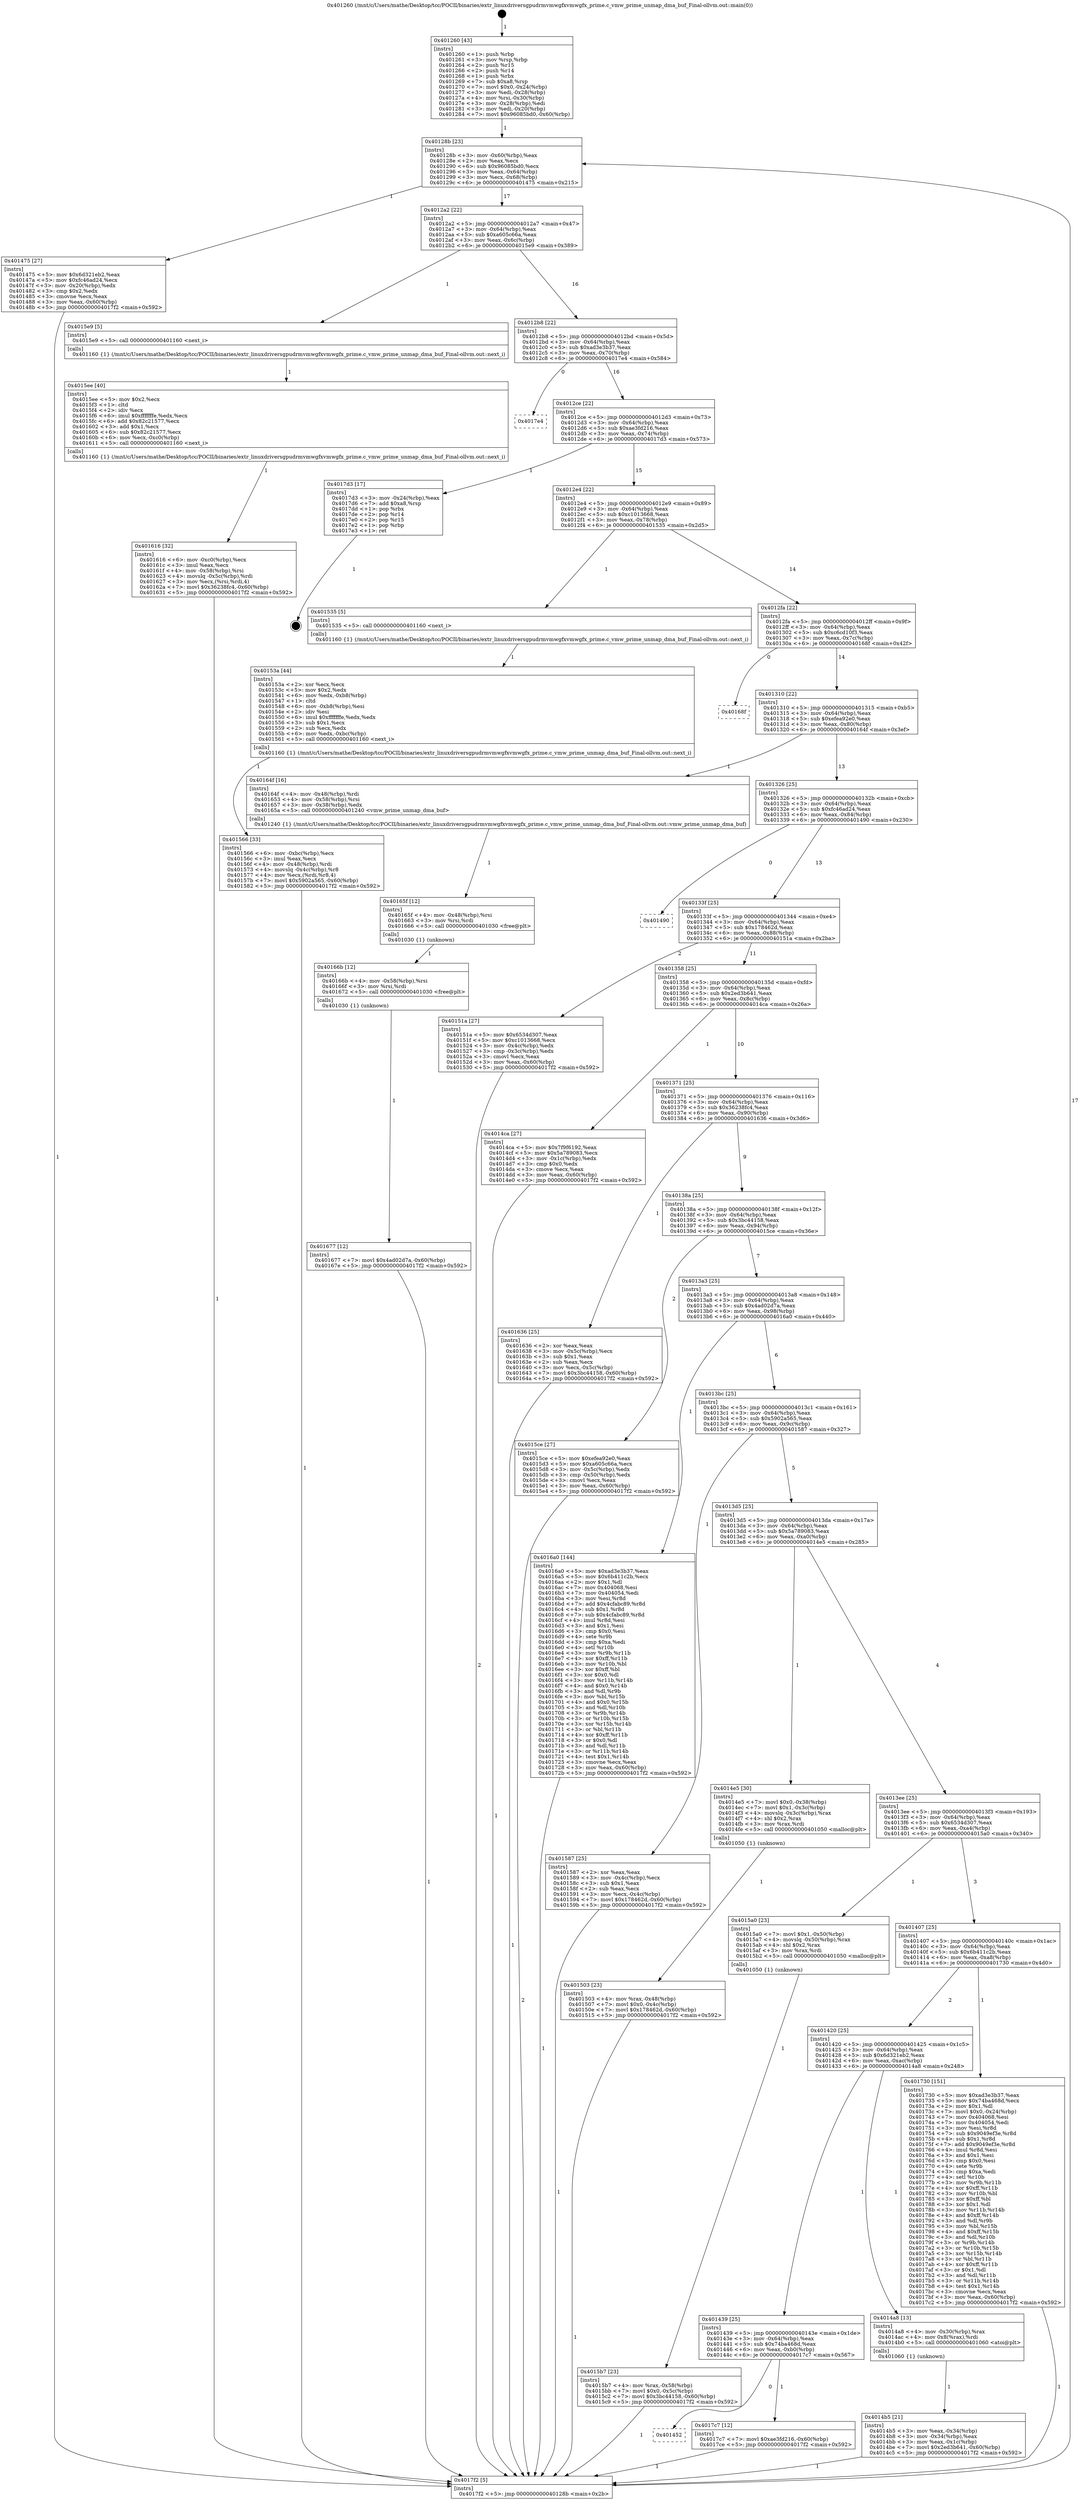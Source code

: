 digraph "0x401260" {
  label = "0x401260 (/mnt/c/Users/mathe/Desktop/tcc/POCII/binaries/extr_linuxdriversgpudrmvmwgfxvmwgfx_prime.c_vmw_prime_unmap_dma_buf_Final-ollvm.out::main(0))"
  labelloc = "t"
  node[shape=record]

  Entry [label="",width=0.3,height=0.3,shape=circle,fillcolor=black,style=filled]
  "0x40128b" [label="{
     0x40128b [23]\l
     | [instrs]\l
     &nbsp;&nbsp;0x40128b \<+3\>: mov -0x60(%rbp),%eax\l
     &nbsp;&nbsp;0x40128e \<+2\>: mov %eax,%ecx\l
     &nbsp;&nbsp;0x401290 \<+6\>: sub $0x96085bd0,%ecx\l
     &nbsp;&nbsp;0x401296 \<+3\>: mov %eax,-0x64(%rbp)\l
     &nbsp;&nbsp;0x401299 \<+3\>: mov %ecx,-0x68(%rbp)\l
     &nbsp;&nbsp;0x40129c \<+6\>: je 0000000000401475 \<main+0x215\>\l
  }"]
  "0x401475" [label="{
     0x401475 [27]\l
     | [instrs]\l
     &nbsp;&nbsp;0x401475 \<+5\>: mov $0x6d321eb2,%eax\l
     &nbsp;&nbsp;0x40147a \<+5\>: mov $0xfc46ad24,%ecx\l
     &nbsp;&nbsp;0x40147f \<+3\>: mov -0x20(%rbp),%edx\l
     &nbsp;&nbsp;0x401482 \<+3\>: cmp $0x2,%edx\l
     &nbsp;&nbsp;0x401485 \<+3\>: cmovne %ecx,%eax\l
     &nbsp;&nbsp;0x401488 \<+3\>: mov %eax,-0x60(%rbp)\l
     &nbsp;&nbsp;0x40148b \<+5\>: jmp 00000000004017f2 \<main+0x592\>\l
  }"]
  "0x4012a2" [label="{
     0x4012a2 [22]\l
     | [instrs]\l
     &nbsp;&nbsp;0x4012a2 \<+5\>: jmp 00000000004012a7 \<main+0x47\>\l
     &nbsp;&nbsp;0x4012a7 \<+3\>: mov -0x64(%rbp),%eax\l
     &nbsp;&nbsp;0x4012aa \<+5\>: sub $0xa605c66a,%eax\l
     &nbsp;&nbsp;0x4012af \<+3\>: mov %eax,-0x6c(%rbp)\l
     &nbsp;&nbsp;0x4012b2 \<+6\>: je 00000000004015e9 \<main+0x389\>\l
  }"]
  "0x4017f2" [label="{
     0x4017f2 [5]\l
     | [instrs]\l
     &nbsp;&nbsp;0x4017f2 \<+5\>: jmp 000000000040128b \<main+0x2b\>\l
  }"]
  "0x401260" [label="{
     0x401260 [43]\l
     | [instrs]\l
     &nbsp;&nbsp;0x401260 \<+1\>: push %rbp\l
     &nbsp;&nbsp;0x401261 \<+3\>: mov %rsp,%rbp\l
     &nbsp;&nbsp;0x401264 \<+2\>: push %r15\l
     &nbsp;&nbsp;0x401266 \<+2\>: push %r14\l
     &nbsp;&nbsp;0x401268 \<+1\>: push %rbx\l
     &nbsp;&nbsp;0x401269 \<+7\>: sub $0xa8,%rsp\l
     &nbsp;&nbsp;0x401270 \<+7\>: movl $0x0,-0x24(%rbp)\l
     &nbsp;&nbsp;0x401277 \<+3\>: mov %edi,-0x28(%rbp)\l
     &nbsp;&nbsp;0x40127a \<+4\>: mov %rsi,-0x30(%rbp)\l
     &nbsp;&nbsp;0x40127e \<+3\>: mov -0x28(%rbp),%edi\l
     &nbsp;&nbsp;0x401281 \<+3\>: mov %edi,-0x20(%rbp)\l
     &nbsp;&nbsp;0x401284 \<+7\>: movl $0x96085bd0,-0x60(%rbp)\l
  }"]
  Exit [label="",width=0.3,height=0.3,shape=circle,fillcolor=black,style=filled,peripheries=2]
  "0x4015e9" [label="{
     0x4015e9 [5]\l
     | [instrs]\l
     &nbsp;&nbsp;0x4015e9 \<+5\>: call 0000000000401160 \<next_i\>\l
     | [calls]\l
     &nbsp;&nbsp;0x401160 \{1\} (/mnt/c/Users/mathe/Desktop/tcc/POCII/binaries/extr_linuxdriversgpudrmvmwgfxvmwgfx_prime.c_vmw_prime_unmap_dma_buf_Final-ollvm.out::next_i)\l
  }"]
  "0x4012b8" [label="{
     0x4012b8 [22]\l
     | [instrs]\l
     &nbsp;&nbsp;0x4012b8 \<+5\>: jmp 00000000004012bd \<main+0x5d\>\l
     &nbsp;&nbsp;0x4012bd \<+3\>: mov -0x64(%rbp),%eax\l
     &nbsp;&nbsp;0x4012c0 \<+5\>: sub $0xad3e3b37,%eax\l
     &nbsp;&nbsp;0x4012c5 \<+3\>: mov %eax,-0x70(%rbp)\l
     &nbsp;&nbsp;0x4012c8 \<+6\>: je 00000000004017e4 \<main+0x584\>\l
  }"]
  "0x401452" [label="{
     0x401452\l
  }", style=dashed]
  "0x4017e4" [label="{
     0x4017e4\l
  }", style=dashed]
  "0x4012ce" [label="{
     0x4012ce [22]\l
     | [instrs]\l
     &nbsp;&nbsp;0x4012ce \<+5\>: jmp 00000000004012d3 \<main+0x73\>\l
     &nbsp;&nbsp;0x4012d3 \<+3\>: mov -0x64(%rbp),%eax\l
     &nbsp;&nbsp;0x4012d6 \<+5\>: sub $0xae3fd216,%eax\l
     &nbsp;&nbsp;0x4012db \<+3\>: mov %eax,-0x74(%rbp)\l
     &nbsp;&nbsp;0x4012de \<+6\>: je 00000000004017d3 \<main+0x573\>\l
  }"]
  "0x4017c7" [label="{
     0x4017c7 [12]\l
     | [instrs]\l
     &nbsp;&nbsp;0x4017c7 \<+7\>: movl $0xae3fd216,-0x60(%rbp)\l
     &nbsp;&nbsp;0x4017ce \<+5\>: jmp 00000000004017f2 \<main+0x592\>\l
  }"]
  "0x4017d3" [label="{
     0x4017d3 [17]\l
     | [instrs]\l
     &nbsp;&nbsp;0x4017d3 \<+3\>: mov -0x24(%rbp),%eax\l
     &nbsp;&nbsp;0x4017d6 \<+7\>: add $0xa8,%rsp\l
     &nbsp;&nbsp;0x4017dd \<+1\>: pop %rbx\l
     &nbsp;&nbsp;0x4017de \<+2\>: pop %r14\l
     &nbsp;&nbsp;0x4017e0 \<+2\>: pop %r15\l
     &nbsp;&nbsp;0x4017e2 \<+1\>: pop %rbp\l
     &nbsp;&nbsp;0x4017e3 \<+1\>: ret\l
  }"]
  "0x4012e4" [label="{
     0x4012e4 [22]\l
     | [instrs]\l
     &nbsp;&nbsp;0x4012e4 \<+5\>: jmp 00000000004012e9 \<main+0x89\>\l
     &nbsp;&nbsp;0x4012e9 \<+3\>: mov -0x64(%rbp),%eax\l
     &nbsp;&nbsp;0x4012ec \<+5\>: sub $0xc1013668,%eax\l
     &nbsp;&nbsp;0x4012f1 \<+3\>: mov %eax,-0x78(%rbp)\l
     &nbsp;&nbsp;0x4012f4 \<+6\>: je 0000000000401535 \<main+0x2d5\>\l
  }"]
  "0x401677" [label="{
     0x401677 [12]\l
     | [instrs]\l
     &nbsp;&nbsp;0x401677 \<+7\>: movl $0x4ad02d7a,-0x60(%rbp)\l
     &nbsp;&nbsp;0x40167e \<+5\>: jmp 00000000004017f2 \<main+0x592\>\l
  }"]
  "0x401535" [label="{
     0x401535 [5]\l
     | [instrs]\l
     &nbsp;&nbsp;0x401535 \<+5\>: call 0000000000401160 \<next_i\>\l
     | [calls]\l
     &nbsp;&nbsp;0x401160 \{1\} (/mnt/c/Users/mathe/Desktop/tcc/POCII/binaries/extr_linuxdriversgpudrmvmwgfxvmwgfx_prime.c_vmw_prime_unmap_dma_buf_Final-ollvm.out::next_i)\l
  }"]
  "0x4012fa" [label="{
     0x4012fa [22]\l
     | [instrs]\l
     &nbsp;&nbsp;0x4012fa \<+5\>: jmp 00000000004012ff \<main+0x9f\>\l
     &nbsp;&nbsp;0x4012ff \<+3\>: mov -0x64(%rbp),%eax\l
     &nbsp;&nbsp;0x401302 \<+5\>: sub $0xc6cd10f3,%eax\l
     &nbsp;&nbsp;0x401307 \<+3\>: mov %eax,-0x7c(%rbp)\l
     &nbsp;&nbsp;0x40130a \<+6\>: je 000000000040168f \<main+0x42f\>\l
  }"]
  "0x40166b" [label="{
     0x40166b [12]\l
     | [instrs]\l
     &nbsp;&nbsp;0x40166b \<+4\>: mov -0x58(%rbp),%rsi\l
     &nbsp;&nbsp;0x40166f \<+3\>: mov %rsi,%rdi\l
     &nbsp;&nbsp;0x401672 \<+5\>: call 0000000000401030 \<free@plt\>\l
     | [calls]\l
     &nbsp;&nbsp;0x401030 \{1\} (unknown)\l
  }"]
  "0x40168f" [label="{
     0x40168f\l
  }", style=dashed]
  "0x401310" [label="{
     0x401310 [22]\l
     | [instrs]\l
     &nbsp;&nbsp;0x401310 \<+5\>: jmp 0000000000401315 \<main+0xb5\>\l
     &nbsp;&nbsp;0x401315 \<+3\>: mov -0x64(%rbp),%eax\l
     &nbsp;&nbsp;0x401318 \<+5\>: sub $0xefea92e0,%eax\l
     &nbsp;&nbsp;0x40131d \<+3\>: mov %eax,-0x80(%rbp)\l
     &nbsp;&nbsp;0x401320 \<+6\>: je 000000000040164f \<main+0x3ef\>\l
  }"]
  "0x40165f" [label="{
     0x40165f [12]\l
     | [instrs]\l
     &nbsp;&nbsp;0x40165f \<+4\>: mov -0x48(%rbp),%rsi\l
     &nbsp;&nbsp;0x401663 \<+3\>: mov %rsi,%rdi\l
     &nbsp;&nbsp;0x401666 \<+5\>: call 0000000000401030 \<free@plt\>\l
     | [calls]\l
     &nbsp;&nbsp;0x401030 \{1\} (unknown)\l
  }"]
  "0x40164f" [label="{
     0x40164f [16]\l
     | [instrs]\l
     &nbsp;&nbsp;0x40164f \<+4\>: mov -0x48(%rbp),%rdi\l
     &nbsp;&nbsp;0x401653 \<+4\>: mov -0x58(%rbp),%rsi\l
     &nbsp;&nbsp;0x401657 \<+3\>: mov -0x38(%rbp),%edx\l
     &nbsp;&nbsp;0x40165a \<+5\>: call 0000000000401240 \<vmw_prime_unmap_dma_buf\>\l
     | [calls]\l
     &nbsp;&nbsp;0x401240 \{1\} (/mnt/c/Users/mathe/Desktop/tcc/POCII/binaries/extr_linuxdriversgpudrmvmwgfxvmwgfx_prime.c_vmw_prime_unmap_dma_buf_Final-ollvm.out::vmw_prime_unmap_dma_buf)\l
  }"]
  "0x401326" [label="{
     0x401326 [25]\l
     | [instrs]\l
     &nbsp;&nbsp;0x401326 \<+5\>: jmp 000000000040132b \<main+0xcb\>\l
     &nbsp;&nbsp;0x40132b \<+3\>: mov -0x64(%rbp),%eax\l
     &nbsp;&nbsp;0x40132e \<+5\>: sub $0xfc46ad24,%eax\l
     &nbsp;&nbsp;0x401333 \<+6\>: mov %eax,-0x84(%rbp)\l
     &nbsp;&nbsp;0x401339 \<+6\>: je 0000000000401490 \<main+0x230\>\l
  }"]
  "0x401616" [label="{
     0x401616 [32]\l
     | [instrs]\l
     &nbsp;&nbsp;0x401616 \<+6\>: mov -0xc0(%rbp),%ecx\l
     &nbsp;&nbsp;0x40161c \<+3\>: imul %eax,%ecx\l
     &nbsp;&nbsp;0x40161f \<+4\>: mov -0x58(%rbp),%rsi\l
     &nbsp;&nbsp;0x401623 \<+4\>: movslq -0x5c(%rbp),%rdi\l
     &nbsp;&nbsp;0x401627 \<+3\>: mov %ecx,(%rsi,%rdi,4)\l
     &nbsp;&nbsp;0x40162a \<+7\>: movl $0x36238fc4,-0x60(%rbp)\l
     &nbsp;&nbsp;0x401631 \<+5\>: jmp 00000000004017f2 \<main+0x592\>\l
  }"]
  "0x401490" [label="{
     0x401490\l
  }", style=dashed]
  "0x40133f" [label="{
     0x40133f [25]\l
     | [instrs]\l
     &nbsp;&nbsp;0x40133f \<+5\>: jmp 0000000000401344 \<main+0xe4\>\l
     &nbsp;&nbsp;0x401344 \<+3\>: mov -0x64(%rbp),%eax\l
     &nbsp;&nbsp;0x401347 \<+5\>: sub $0x178462d,%eax\l
     &nbsp;&nbsp;0x40134c \<+6\>: mov %eax,-0x88(%rbp)\l
     &nbsp;&nbsp;0x401352 \<+6\>: je 000000000040151a \<main+0x2ba\>\l
  }"]
  "0x4015ee" [label="{
     0x4015ee [40]\l
     | [instrs]\l
     &nbsp;&nbsp;0x4015ee \<+5\>: mov $0x2,%ecx\l
     &nbsp;&nbsp;0x4015f3 \<+1\>: cltd\l
     &nbsp;&nbsp;0x4015f4 \<+2\>: idiv %ecx\l
     &nbsp;&nbsp;0x4015f6 \<+6\>: imul $0xfffffffe,%edx,%ecx\l
     &nbsp;&nbsp;0x4015fc \<+6\>: add $0x82c21577,%ecx\l
     &nbsp;&nbsp;0x401602 \<+3\>: add $0x1,%ecx\l
     &nbsp;&nbsp;0x401605 \<+6\>: sub $0x82c21577,%ecx\l
     &nbsp;&nbsp;0x40160b \<+6\>: mov %ecx,-0xc0(%rbp)\l
     &nbsp;&nbsp;0x401611 \<+5\>: call 0000000000401160 \<next_i\>\l
     | [calls]\l
     &nbsp;&nbsp;0x401160 \{1\} (/mnt/c/Users/mathe/Desktop/tcc/POCII/binaries/extr_linuxdriversgpudrmvmwgfxvmwgfx_prime.c_vmw_prime_unmap_dma_buf_Final-ollvm.out::next_i)\l
  }"]
  "0x40151a" [label="{
     0x40151a [27]\l
     | [instrs]\l
     &nbsp;&nbsp;0x40151a \<+5\>: mov $0x6534d307,%eax\l
     &nbsp;&nbsp;0x40151f \<+5\>: mov $0xc1013668,%ecx\l
     &nbsp;&nbsp;0x401524 \<+3\>: mov -0x4c(%rbp),%edx\l
     &nbsp;&nbsp;0x401527 \<+3\>: cmp -0x3c(%rbp),%edx\l
     &nbsp;&nbsp;0x40152a \<+3\>: cmovl %ecx,%eax\l
     &nbsp;&nbsp;0x40152d \<+3\>: mov %eax,-0x60(%rbp)\l
     &nbsp;&nbsp;0x401530 \<+5\>: jmp 00000000004017f2 \<main+0x592\>\l
  }"]
  "0x401358" [label="{
     0x401358 [25]\l
     | [instrs]\l
     &nbsp;&nbsp;0x401358 \<+5\>: jmp 000000000040135d \<main+0xfd\>\l
     &nbsp;&nbsp;0x40135d \<+3\>: mov -0x64(%rbp),%eax\l
     &nbsp;&nbsp;0x401360 \<+5\>: sub $0x2ed3b641,%eax\l
     &nbsp;&nbsp;0x401365 \<+6\>: mov %eax,-0x8c(%rbp)\l
     &nbsp;&nbsp;0x40136b \<+6\>: je 00000000004014ca \<main+0x26a\>\l
  }"]
  "0x4015b7" [label="{
     0x4015b7 [23]\l
     | [instrs]\l
     &nbsp;&nbsp;0x4015b7 \<+4\>: mov %rax,-0x58(%rbp)\l
     &nbsp;&nbsp;0x4015bb \<+7\>: movl $0x0,-0x5c(%rbp)\l
     &nbsp;&nbsp;0x4015c2 \<+7\>: movl $0x3bc44158,-0x60(%rbp)\l
     &nbsp;&nbsp;0x4015c9 \<+5\>: jmp 00000000004017f2 \<main+0x592\>\l
  }"]
  "0x4014ca" [label="{
     0x4014ca [27]\l
     | [instrs]\l
     &nbsp;&nbsp;0x4014ca \<+5\>: mov $0x7f9f6192,%eax\l
     &nbsp;&nbsp;0x4014cf \<+5\>: mov $0x5a789083,%ecx\l
     &nbsp;&nbsp;0x4014d4 \<+3\>: mov -0x1c(%rbp),%edx\l
     &nbsp;&nbsp;0x4014d7 \<+3\>: cmp $0x0,%edx\l
     &nbsp;&nbsp;0x4014da \<+3\>: cmove %ecx,%eax\l
     &nbsp;&nbsp;0x4014dd \<+3\>: mov %eax,-0x60(%rbp)\l
     &nbsp;&nbsp;0x4014e0 \<+5\>: jmp 00000000004017f2 \<main+0x592\>\l
  }"]
  "0x401371" [label="{
     0x401371 [25]\l
     | [instrs]\l
     &nbsp;&nbsp;0x401371 \<+5\>: jmp 0000000000401376 \<main+0x116\>\l
     &nbsp;&nbsp;0x401376 \<+3\>: mov -0x64(%rbp),%eax\l
     &nbsp;&nbsp;0x401379 \<+5\>: sub $0x36238fc4,%eax\l
     &nbsp;&nbsp;0x40137e \<+6\>: mov %eax,-0x90(%rbp)\l
     &nbsp;&nbsp;0x401384 \<+6\>: je 0000000000401636 \<main+0x3d6\>\l
  }"]
  "0x401566" [label="{
     0x401566 [33]\l
     | [instrs]\l
     &nbsp;&nbsp;0x401566 \<+6\>: mov -0xbc(%rbp),%ecx\l
     &nbsp;&nbsp;0x40156c \<+3\>: imul %eax,%ecx\l
     &nbsp;&nbsp;0x40156f \<+4\>: mov -0x48(%rbp),%rdi\l
     &nbsp;&nbsp;0x401573 \<+4\>: movslq -0x4c(%rbp),%r8\l
     &nbsp;&nbsp;0x401577 \<+4\>: mov %ecx,(%rdi,%r8,4)\l
     &nbsp;&nbsp;0x40157b \<+7\>: movl $0x5902a565,-0x60(%rbp)\l
     &nbsp;&nbsp;0x401582 \<+5\>: jmp 00000000004017f2 \<main+0x592\>\l
  }"]
  "0x401636" [label="{
     0x401636 [25]\l
     | [instrs]\l
     &nbsp;&nbsp;0x401636 \<+2\>: xor %eax,%eax\l
     &nbsp;&nbsp;0x401638 \<+3\>: mov -0x5c(%rbp),%ecx\l
     &nbsp;&nbsp;0x40163b \<+3\>: sub $0x1,%eax\l
     &nbsp;&nbsp;0x40163e \<+2\>: sub %eax,%ecx\l
     &nbsp;&nbsp;0x401640 \<+3\>: mov %ecx,-0x5c(%rbp)\l
     &nbsp;&nbsp;0x401643 \<+7\>: movl $0x3bc44158,-0x60(%rbp)\l
     &nbsp;&nbsp;0x40164a \<+5\>: jmp 00000000004017f2 \<main+0x592\>\l
  }"]
  "0x40138a" [label="{
     0x40138a [25]\l
     | [instrs]\l
     &nbsp;&nbsp;0x40138a \<+5\>: jmp 000000000040138f \<main+0x12f\>\l
     &nbsp;&nbsp;0x40138f \<+3\>: mov -0x64(%rbp),%eax\l
     &nbsp;&nbsp;0x401392 \<+5\>: sub $0x3bc44158,%eax\l
     &nbsp;&nbsp;0x401397 \<+6\>: mov %eax,-0x94(%rbp)\l
     &nbsp;&nbsp;0x40139d \<+6\>: je 00000000004015ce \<main+0x36e\>\l
  }"]
  "0x40153a" [label="{
     0x40153a [44]\l
     | [instrs]\l
     &nbsp;&nbsp;0x40153a \<+2\>: xor %ecx,%ecx\l
     &nbsp;&nbsp;0x40153c \<+5\>: mov $0x2,%edx\l
     &nbsp;&nbsp;0x401541 \<+6\>: mov %edx,-0xb8(%rbp)\l
     &nbsp;&nbsp;0x401547 \<+1\>: cltd\l
     &nbsp;&nbsp;0x401548 \<+6\>: mov -0xb8(%rbp),%esi\l
     &nbsp;&nbsp;0x40154e \<+2\>: idiv %esi\l
     &nbsp;&nbsp;0x401550 \<+6\>: imul $0xfffffffe,%edx,%edx\l
     &nbsp;&nbsp;0x401556 \<+3\>: sub $0x1,%ecx\l
     &nbsp;&nbsp;0x401559 \<+2\>: sub %ecx,%edx\l
     &nbsp;&nbsp;0x40155b \<+6\>: mov %edx,-0xbc(%rbp)\l
     &nbsp;&nbsp;0x401561 \<+5\>: call 0000000000401160 \<next_i\>\l
     | [calls]\l
     &nbsp;&nbsp;0x401160 \{1\} (/mnt/c/Users/mathe/Desktop/tcc/POCII/binaries/extr_linuxdriversgpudrmvmwgfxvmwgfx_prime.c_vmw_prime_unmap_dma_buf_Final-ollvm.out::next_i)\l
  }"]
  "0x4015ce" [label="{
     0x4015ce [27]\l
     | [instrs]\l
     &nbsp;&nbsp;0x4015ce \<+5\>: mov $0xefea92e0,%eax\l
     &nbsp;&nbsp;0x4015d3 \<+5\>: mov $0xa605c66a,%ecx\l
     &nbsp;&nbsp;0x4015d8 \<+3\>: mov -0x5c(%rbp),%edx\l
     &nbsp;&nbsp;0x4015db \<+3\>: cmp -0x50(%rbp),%edx\l
     &nbsp;&nbsp;0x4015de \<+3\>: cmovl %ecx,%eax\l
     &nbsp;&nbsp;0x4015e1 \<+3\>: mov %eax,-0x60(%rbp)\l
     &nbsp;&nbsp;0x4015e4 \<+5\>: jmp 00000000004017f2 \<main+0x592\>\l
  }"]
  "0x4013a3" [label="{
     0x4013a3 [25]\l
     | [instrs]\l
     &nbsp;&nbsp;0x4013a3 \<+5\>: jmp 00000000004013a8 \<main+0x148\>\l
     &nbsp;&nbsp;0x4013a8 \<+3\>: mov -0x64(%rbp),%eax\l
     &nbsp;&nbsp;0x4013ab \<+5\>: sub $0x4ad02d7a,%eax\l
     &nbsp;&nbsp;0x4013b0 \<+6\>: mov %eax,-0x98(%rbp)\l
     &nbsp;&nbsp;0x4013b6 \<+6\>: je 00000000004016a0 \<main+0x440\>\l
  }"]
  "0x401503" [label="{
     0x401503 [23]\l
     | [instrs]\l
     &nbsp;&nbsp;0x401503 \<+4\>: mov %rax,-0x48(%rbp)\l
     &nbsp;&nbsp;0x401507 \<+7\>: movl $0x0,-0x4c(%rbp)\l
     &nbsp;&nbsp;0x40150e \<+7\>: movl $0x178462d,-0x60(%rbp)\l
     &nbsp;&nbsp;0x401515 \<+5\>: jmp 00000000004017f2 \<main+0x592\>\l
  }"]
  "0x4016a0" [label="{
     0x4016a0 [144]\l
     | [instrs]\l
     &nbsp;&nbsp;0x4016a0 \<+5\>: mov $0xad3e3b37,%eax\l
     &nbsp;&nbsp;0x4016a5 \<+5\>: mov $0x6b411c2b,%ecx\l
     &nbsp;&nbsp;0x4016aa \<+2\>: mov $0x1,%dl\l
     &nbsp;&nbsp;0x4016ac \<+7\>: mov 0x404068,%esi\l
     &nbsp;&nbsp;0x4016b3 \<+7\>: mov 0x404054,%edi\l
     &nbsp;&nbsp;0x4016ba \<+3\>: mov %esi,%r8d\l
     &nbsp;&nbsp;0x4016bd \<+7\>: add $0x4cfabc89,%r8d\l
     &nbsp;&nbsp;0x4016c4 \<+4\>: sub $0x1,%r8d\l
     &nbsp;&nbsp;0x4016c8 \<+7\>: sub $0x4cfabc89,%r8d\l
     &nbsp;&nbsp;0x4016cf \<+4\>: imul %r8d,%esi\l
     &nbsp;&nbsp;0x4016d3 \<+3\>: and $0x1,%esi\l
     &nbsp;&nbsp;0x4016d6 \<+3\>: cmp $0x0,%esi\l
     &nbsp;&nbsp;0x4016d9 \<+4\>: sete %r9b\l
     &nbsp;&nbsp;0x4016dd \<+3\>: cmp $0xa,%edi\l
     &nbsp;&nbsp;0x4016e0 \<+4\>: setl %r10b\l
     &nbsp;&nbsp;0x4016e4 \<+3\>: mov %r9b,%r11b\l
     &nbsp;&nbsp;0x4016e7 \<+4\>: xor $0xff,%r11b\l
     &nbsp;&nbsp;0x4016eb \<+3\>: mov %r10b,%bl\l
     &nbsp;&nbsp;0x4016ee \<+3\>: xor $0xff,%bl\l
     &nbsp;&nbsp;0x4016f1 \<+3\>: xor $0x0,%dl\l
     &nbsp;&nbsp;0x4016f4 \<+3\>: mov %r11b,%r14b\l
     &nbsp;&nbsp;0x4016f7 \<+4\>: and $0x0,%r14b\l
     &nbsp;&nbsp;0x4016fb \<+3\>: and %dl,%r9b\l
     &nbsp;&nbsp;0x4016fe \<+3\>: mov %bl,%r15b\l
     &nbsp;&nbsp;0x401701 \<+4\>: and $0x0,%r15b\l
     &nbsp;&nbsp;0x401705 \<+3\>: and %dl,%r10b\l
     &nbsp;&nbsp;0x401708 \<+3\>: or %r9b,%r14b\l
     &nbsp;&nbsp;0x40170b \<+3\>: or %r10b,%r15b\l
     &nbsp;&nbsp;0x40170e \<+3\>: xor %r15b,%r14b\l
     &nbsp;&nbsp;0x401711 \<+3\>: or %bl,%r11b\l
     &nbsp;&nbsp;0x401714 \<+4\>: xor $0xff,%r11b\l
     &nbsp;&nbsp;0x401718 \<+3\>: or $0x0,%dl\l
     &nbsp;&nbsp;0x40171b \<+3\>: and %dl,%r11b\l
     &nbsp;&nbsp;0x40171e \<+3\>: or %r11b,%r14b\l
     &nbsp;&nbsp;0x401721 \<+4\>: test $0x1,%r14b\l
     &nbsp;&nbsp;0x401725 \<+3\>: cmovne %ecx,%eax\l
     &nbsp;&nbsp;0x401728 \<+3\>: mov %eax,-0x60(%rbp)\l
     &nbsp;&nbsp;0x40172b \<+5\>: jmp 00000000004017f2 \<main+0x592\>\l
  }"]
  "0x4013bc" [label="{
     0x4013bc [25]\l
     | [instrs]\l
     &nbsp;&nbsp;0x4013bc \<+5\>: jmp 00000000004013c1 \<main+0x161\>\l
     &nbsp;&nbsp;0x4013c1 \<+3\>: mov -0x64(%rbp),%eax\l
     &nbsp;&nbsp;0x4013c4 \<+5\>: sub $0x5902a565,%eax\l
     &nbsp;&nbsp;0x4013c9 \<+6\>: mov %eax,-0x9c(%rbp)\l
     &nbsp;&nbsp;0x4013cf \<+6\>: je 0000000000401587 \<main+0x327\>\l
  }"]
  "0x4014b5" [label="{
     0x4014b5 [21]\l
     | [instrs]\l
     &nbsp;&nbsp;0x4014b5 \<+3\>: mov %eax,-0x34(%rbp)\l
     &nbsp;&nbsp;0x4014b8 \<+3\>: mov -0x34(%rbp),%eax\l
     &nbsp;&nbsp;0x4014bb \<+3\>: mov %eax,-0x1c(%rbp)\l
     &nbsp;&nbsp;0x4014be \<+7\>: movl $0x2ed3b641,-0x60(%rbp)\l
     &nbsp;&nbsp;0x4014c5 \<+5\>: jmp 00000000004017f2 \<main+0x592\>\l
  }"]
  "0x401587" [label="{
     0x401587 [25]\l
     | [instrs]\l
     &nbsp;&nbsp;0x401587 \<+2\>: xor %eax,%eax\l
     &nbsp;&nbsp;0x401589 \<+3\>: mov -0x4c(%rbp),%ecx\l
     &nbsp;&nbsp;0x40158c \<+3\>: sub $0x1,%eax\l
     &nbsp;&nbsp;0x40158f \<+2\>: sub %eax,%ecx\l
     &nbsp;&nbsp;0x401591 \<+3\>: mov %ecx,-0x4c(%rbp)\l
     &nbsp;&nbsp;0x401594 \<+7\>: movl $0x178462d,-0x60(%rbp)\l
     &nbsp;&nbsp;0x40159b \<+5\>: jmp 00000000004017f2 \<main+0x592\>\l
  }"]
  "0x4013d5" [label="{
     0x4013d5 [25]\l
     | [instrs]\l
     &nbsp;&nbsp;0x4013d5 \<+5\>: jmp 00000000004013da \<main+0x17a\>\l
     &nbsp;&nbsp;0x4013da \<+3\>: mov -0x64(%rbp),%eax\l
     &nbsp;&nbsp;0x4013dd \<+5\>: sub $0x5a789083,%eax\l
     &nbsp;&nbsp;0x4013e2 \<+6\>: mov %eax,-0xa0(%rbp)\l
     &nbsp;&nbsp;0x4013e8 \<+6\>: je 00000000004014e5 \<main+0x285\>\l
  }"]
  "0x401439" [label="{
     0x401439 [25]\l
     | [instrs]\l
     &nbsp;&nbsp;0x401439 \<+5\>: jmp 000000000040143e \<main+0x1de\>\l
     &nbsp;&nbsp;0x40143e \<+3\>: mov -0x64(%rbp),%eax\l
     &nbsp;&nbsp;0x401441 \<+5\>: sub $0x74ba468d,%eax\l
     &nbsp;&nbsp;0x401446 \<+6\>: mov %eax,-0xb0(%rbp)\l
     &nbsp;&nbsp;0x40144c \<+6\>: je 00000000004017c7 \<main+0x567\>\l
  }"]
  "0x4014e5" [label="{
     0x4014e5 [30]\l
     | [instrs]\l
     &nbsp;&nbsp;0x4014e5 \<+7\>: movl $0x0,-0x38(%rbp)\l
     &nbsp;&nbsp;0x4014ec \<+7\>: movl $0x1,-0x3c(%rbp)\l
     &nbsp;&nbsp;0x4014f3 \<+4\>: movslq -0x3c(%rbp),%rax\l
     &nbsp;&nbsp;0x4014f7 \<+4\>: shl $0x2,%rax\l
     &nbsp;&nbsp;0x4014fb \<+3\>: mov %rax,%rdi\l
     &nbsp;&nbsp;0x4014fe \<+5\>: call 0000000000401050 \<malloc@plt\>\l
     | [calls]\l
     &nbsp;&nbsp;0x401050 \{1\} (unknown)\l
  }"]
  "0x4013ee" [label="{
     0x4013ee [25]\l
     | [instrs]\l
     &nbsp;&nbsp;0x4013ee \<+5\>: jmp 00000000004013f3 \<main+0x193\>\l
     &nbsp;&nbsp;0x4013f3 \<+3\>: mov -0x64(%rbp),%eax\l
     &nbsp;&nbsp;0x4013f6 \<+5\>: sub $0x6534d307,%eax\l
     &nbsp;&nbsp;0x4013fb \<+6\>: mov %eax,-0xa4(%rbp)\l
     &nbsp;&nbsp;0x401401 \<+6\>: je 00000000004015a0 \<main+0x340\>\l
  }"]
  "0x4014a8" [label="{
     0x4014a8 [13]\l
     | [instrs]\l
     &nbsp;&nbsp;0x4014a8 \<+4\>: mov -0x30(%rbp),%rax\l
     &nbsp;&nbsp;0x4014ac \<+4\>: mov 0x8(%rax),%rdi\l
     &nbsp;&nbsp;0x4014b0 \<+5\>: call 0000000000401060 \<atoi@plt\>\l
     | [calls]\l
     &nbsp;&nbsp;0x401060 \{1\} (unknown)\l
  }"]
  "0x4015a0" [label="{
     0x4015a0 [23]\l
     | [instrs]\l
     &nbsp;&nbsp;0x4015a0 \<+7\>: movl $0x1,-0x50(%rbp)\l
     &nbsp;&nbsp;0x4015a7 \<+4\>: movslq -0x50(%rbp),%rax\l
     &nbsp;&nbsp;0x4015ab \<+4\>: shl $0x2,%rax\l
     &nbsp;&nbsp;0x4015af \<+3\>: mov %rax,%rdi\l
     &nbsp;&nbsp;0x4015b2 \<+5\>: call 0000000000401050 \<malloc@plt\>\l
     | [calls]\l
     &nbsp;&nbsp;0x401050 \{1\} (unknown)\l
  }"]
  "0x401407" [label="{
     0x401407 [25]\l
     | [instrs]\l
     &nbsp;&nbsp;0x401407 \<+5\>: jmp 000000000040140c \<main+0x1ac\>\l
     &nbsp;&nbsp;0x40140c \<+3\>: mov -0x64(%rbp),%eax\l
     &nbsp;&nbsp;0x40140f \<+5\>: sub $0x6b411c2b,%eax\l
     &nbsp;&nbsp;0x401414 \<+6\>: mov %eax,-0xa8(%rbp)\l
     &nbsp;&nbsp;0x40141a \<+6\>: je 0000000000401730 \<main+0x4d0\>\l
  }"]
  "0x401420" [label="{
     0x401420 [25]\l
     | [instrs]\l
     &nbsp;&nbsp;0x401420 \<+5\>: jmp 0000000000401425 \<main+0x1c5\>\l
     &nbsp;&nbsp;0x401425 \<+3\>: mov -0x64(%rbp),%eax\l
     &nbsp;&nbsp;0x401428 \<+5\>: sub $0x6d321eb2,%eax\l
     &nbsp;&nbsp;0x40142d \<+6\>: mov %eax,-0xac(%rbp)\l
     &nbsp;&nbsp;0x401433 \<+6\>: je 00000000004014a8 \<main+0x248\>\l
  }"]
  "0x401730" [label="{
     0x401730 [151]\l
     | [instrs]\l
     &nbsp;&nbsp;0x401730 \<+5\>: mov $0xad3e3b37,%eax\l
     &nbsp;&nbsp;0x401735 \<+5\>: mov $0x74ba468d,%ecx\l
     &nbsp;&nbsp;0x40173a \<+2\>: mov $0x1,%dl\l
     &nbsp;&nbsp;0x40173c \<+7\>: movl $0x0,-0x24(%rbp)\l
     &nbsp;&nbsp;0x401743 \<+7\>: mov 0x404068,%esi\l
     &nbsp;&nbsp;0x40174a \<+7\>: mov 0x404054,%edi\l
     &nbsp;&nbsp;0x401751 \<+3\>: mov %esi,%r8d\l
     &nbsp;&nbsp;0x401754 \<+7\>: sub $0x9049ef3e,%r8d\l
     &nbsp;&nbsp;0x40175b \<+4\>: sub $0x1,%r8d\l
     &nbsp;&nbsp;0x40175f \<+7\>: add $0x9049ef3e,%r8d\l
     &nbsp;&nbsp;0x401766 \<+4\>: imul %r8d,%esi\l
     &nbsp;&nbsp;0x40176a \<+3\>: and $0x1,%esi\l
     &nbsp;&nbsp;0x40176d \<+3\>: cmp $0x0,%esi\l
     &nbsp;&nbsp;0x401770 \<+4\>: sete %r9b\l
     &nbsp;&nbsp;0x401774 \<+3\>: cmp $0xa,%edi\l
     &nbsp;&nbsp;0x401777 \<+4\>: setl %r10b\l
     &nbsp;&nbsp;0x40177b \<+3\>: mov %r9b,%r11b\l
     &nbsp;&nbsp;0x40177e \<+4\>: xor $0xff,%r11b\l
     &nbsp;&nbsp;0x401782 \<+3\>: mov %r10b,%bl\l
     &nbsp;&nbsp;0x401785 \<+3\>: xor $0xff,%bl\l
     &nbsp;&nbsp;0x401788 \<+3\>: xor $0x1,%dl\l
     &nbsp;&nbsp;0x40178b \<+3\>: mov %r11b,%r14b\l
     &nbsp;&nbsp;0x40178e \<+4\>: and $0xff,%r14b\l
     &nbsp;&nbsp;0x401792 \<+3\>: and %dl,%r9b\l
     &nbsp;&nbsp;0x401795 \<+3\>: mov %bl,%r15b\l
     &nbsp;&nbsp;0x401798 \<+4\>: and $0xff,%r15b\l
     &nbsp;&nbsp;0x40179c \<+3\>: and %dl,%r10b\l
     &nbsp;&nbsp;0x40179f \<+3\>: or %r9b,%r14b\l
     &nbsp;&nbsp;0x4017a2 \<+3\>: or %r10b,%r15b\l
     &nbsp;&nbsp;0x4017a5 \<+3\>: xor %r15b,%r14b\l
     &nbsp;&nbsp;0x4017a8 \<+3\>: or %bl,%r11b\l
     &nbsp;&nbsp;0x4017ab \<+4\>: xor $0xff,%r11b\l
     &nbsp;&nbsp;0x4017af \<+3\>: or $0x1,%dl\l
     &nbsp;&nbsp;0x4017b2 \<+3\>: and %dl,%r11b\l
     &nbsp;&nbsp;0x4017b5 \<+3\>: or %r11b,%r14b\l
     &nbsp;&nbsp;0x4017b8 \<+4\>: test $0x1,%r14b\l
     &nbsp;&nbsp;0x4017bc \<+3\>: cmovne %ecx,%eax\l
     &nbsp;&nbsp;0x4017bf \<+3\>: mov %eax,-0x60(%rbp)\l
     &nbsp;&nbsp;0x4017c2 \<+5\>: jmp 00000000004017f2 \<main+0x592\>\l
  }"]
  Entry -> "0x401260" [label=" 1"]
  "0x40128b" -> "0x401475" [label=" 1"]
  "0x40128b" -> "0x4012a2" [label=" 17"]
  "0x401475" -> "0x4017f2" [label=" 1"]
  "0x401260" -> "0x40128b" [label=" 1"]
  "0x4017f2" -> "0x40128b" [label=" 17"]
  "0x4017d3" -> Exit [label=" 1"]
  "0x4012a2" -> "0x4015e9" [label=" 1"]
  "0x4012a2" -> "0x4012b8" [label=" 16"]
  "0x4017c7" -> "0x4017f2" [label=" 1"]
  "0x4012b8" -> "0x4017e4" [label=" 0"]
  "0x4012b8" -> "0x4012ce" [label=" 16"]
  "0x401439" -> "0x401452" [label=" 0"]
  "0x4012ce" -> "0x4017d3" [label=" 1"]
  "0x4012ce" -> "0x4012e4" [label=" 15"]
  "0x401439" -> "0x4017c7" [label=" 1"]
  "0x4012e4" -> "0x401535" [label=" 1"]
  "0x4012e4" -> "0x4012fa" [label=" 14"]
  "0x401730" -> "0x4017f2" [label=" 1"]
  "0x4012fa" -> "0x40168f" [label=" 0"]
  "0x4012fa" -> "0x401310" [label=" 14"]
  "0x4016a0" -> "0x4017f2" [label=" 1"]
  "0x401310" -> "0x40164f" [label=" 1"]
  "0x401310" -> "0x401326" [label=" 13"]
  "0x401677" -> "0x4017f2" [label=" 1"]
  "0x401326" -> "0x401490" [label=" 0"]
  "0x401326" -> "0x40133f" [label=" 13"]
  "0x40166b" -> "0x401677" [label=" 1"]
  "0x40133f" -> "0x40151a" [label=" 2"]
  "0x40133f" -> "0x401358" [label=" 11"]
  "0x40165f" -> "0x40166b" [label=" 1"]
  "0x401358" -> "0x4014ca" [label=" 1"]
  "0x401358" -> "0x401371" [label=" 10"]
  "0x40164f" -> "0x40165f" [label=" 1"]
  "0x401371" -> "0x401636" [label=" 1"]
  "0x401371" -> "0x40138a" [label=" 9"]
  "0x401636" -> "0x4017f2" [label=" 1"]
  "0x40138a" -> "0x4015ce" [label=" 2"]
  "0x40138a" -> "0x4013a3" [label=" 7"]
  "0x401616" -> "0x4017f2" [label=" 1"]
  "0x4013a3" -> "0x4016a0" [label=" 1"]
  "0x4013a3" -> "0x4013bc" [label=" 6"]
  "0x4015ee" -> "0x401616" [label=" 1"]
  "0x4013bc" -> "0x401587" [label=" 1"]
  "0x4013bc" -> "0x4013d5" [label=" 5"]
  "0x4015e9" -> "0x4015ee" [label=" 1"]
  "0x4013d5" -> "0x4014e5" [label=" 1"]
  "0x4013d5" -> "0x4013ee" [label=" 4"]
  "0x4015ce" -> "0x4017f2" [label=" 2"]
  "0x4013ee" -> "0x4015a0" [label=" 1"]
  "0x4013ee" -> "0x401407" [label=" 3"]
  "0x4015b7" -> "0x4017f2" [label=" 1"]
  "0x401407" -> "0x401730" [label=" 1"]
  "0x401407" -> "0x401420" [label=" 2"]
  "0x4015a0" -> "0x4015b7" [label=" 1"]
  "0x401420" -> "0x4014a8" [label=" 1"]
  "0x401420" -> "0x401439" [label=" 1"]
  "0x4014a8" -> "0x4014b5" [label=" 1"]
  "0x4014b5" -> "0x4017f2" [label=" 1"]
  "0x4014ca" -> "0x4017f2" [label=" 1"]
  "0x4014e5" -> "0x401503" [label=" 1"]
  "0x401503" -> "0x4017f2" [label=" 1"]
  "0x40151a" -> "0x4017f2" [label=" 2"]
  "0x401535" -> "0x40153a" [label=" 1"]
  "0x40153a" -> "0x401566" [label=" 1"]
  "0x401566" -> "0x4017f2" [label=" 1"]
  "0x401587" -> "0x4017f2" [label=" 1"]
}
